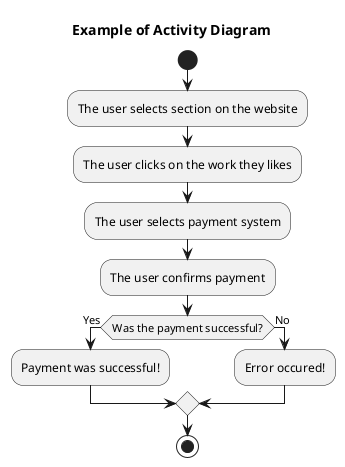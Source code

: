 @startuml
title Example of Activity Diagram 

start
:The user selects section on the website;
:The user clicks on the work they likes;
:The user selects payment system;
:The user confirms payment;
if (Was the payment successful?) then (Yes)
  :Payment was successful!;
else (No)
  :Error occured!;
endif
stop
@enduml
